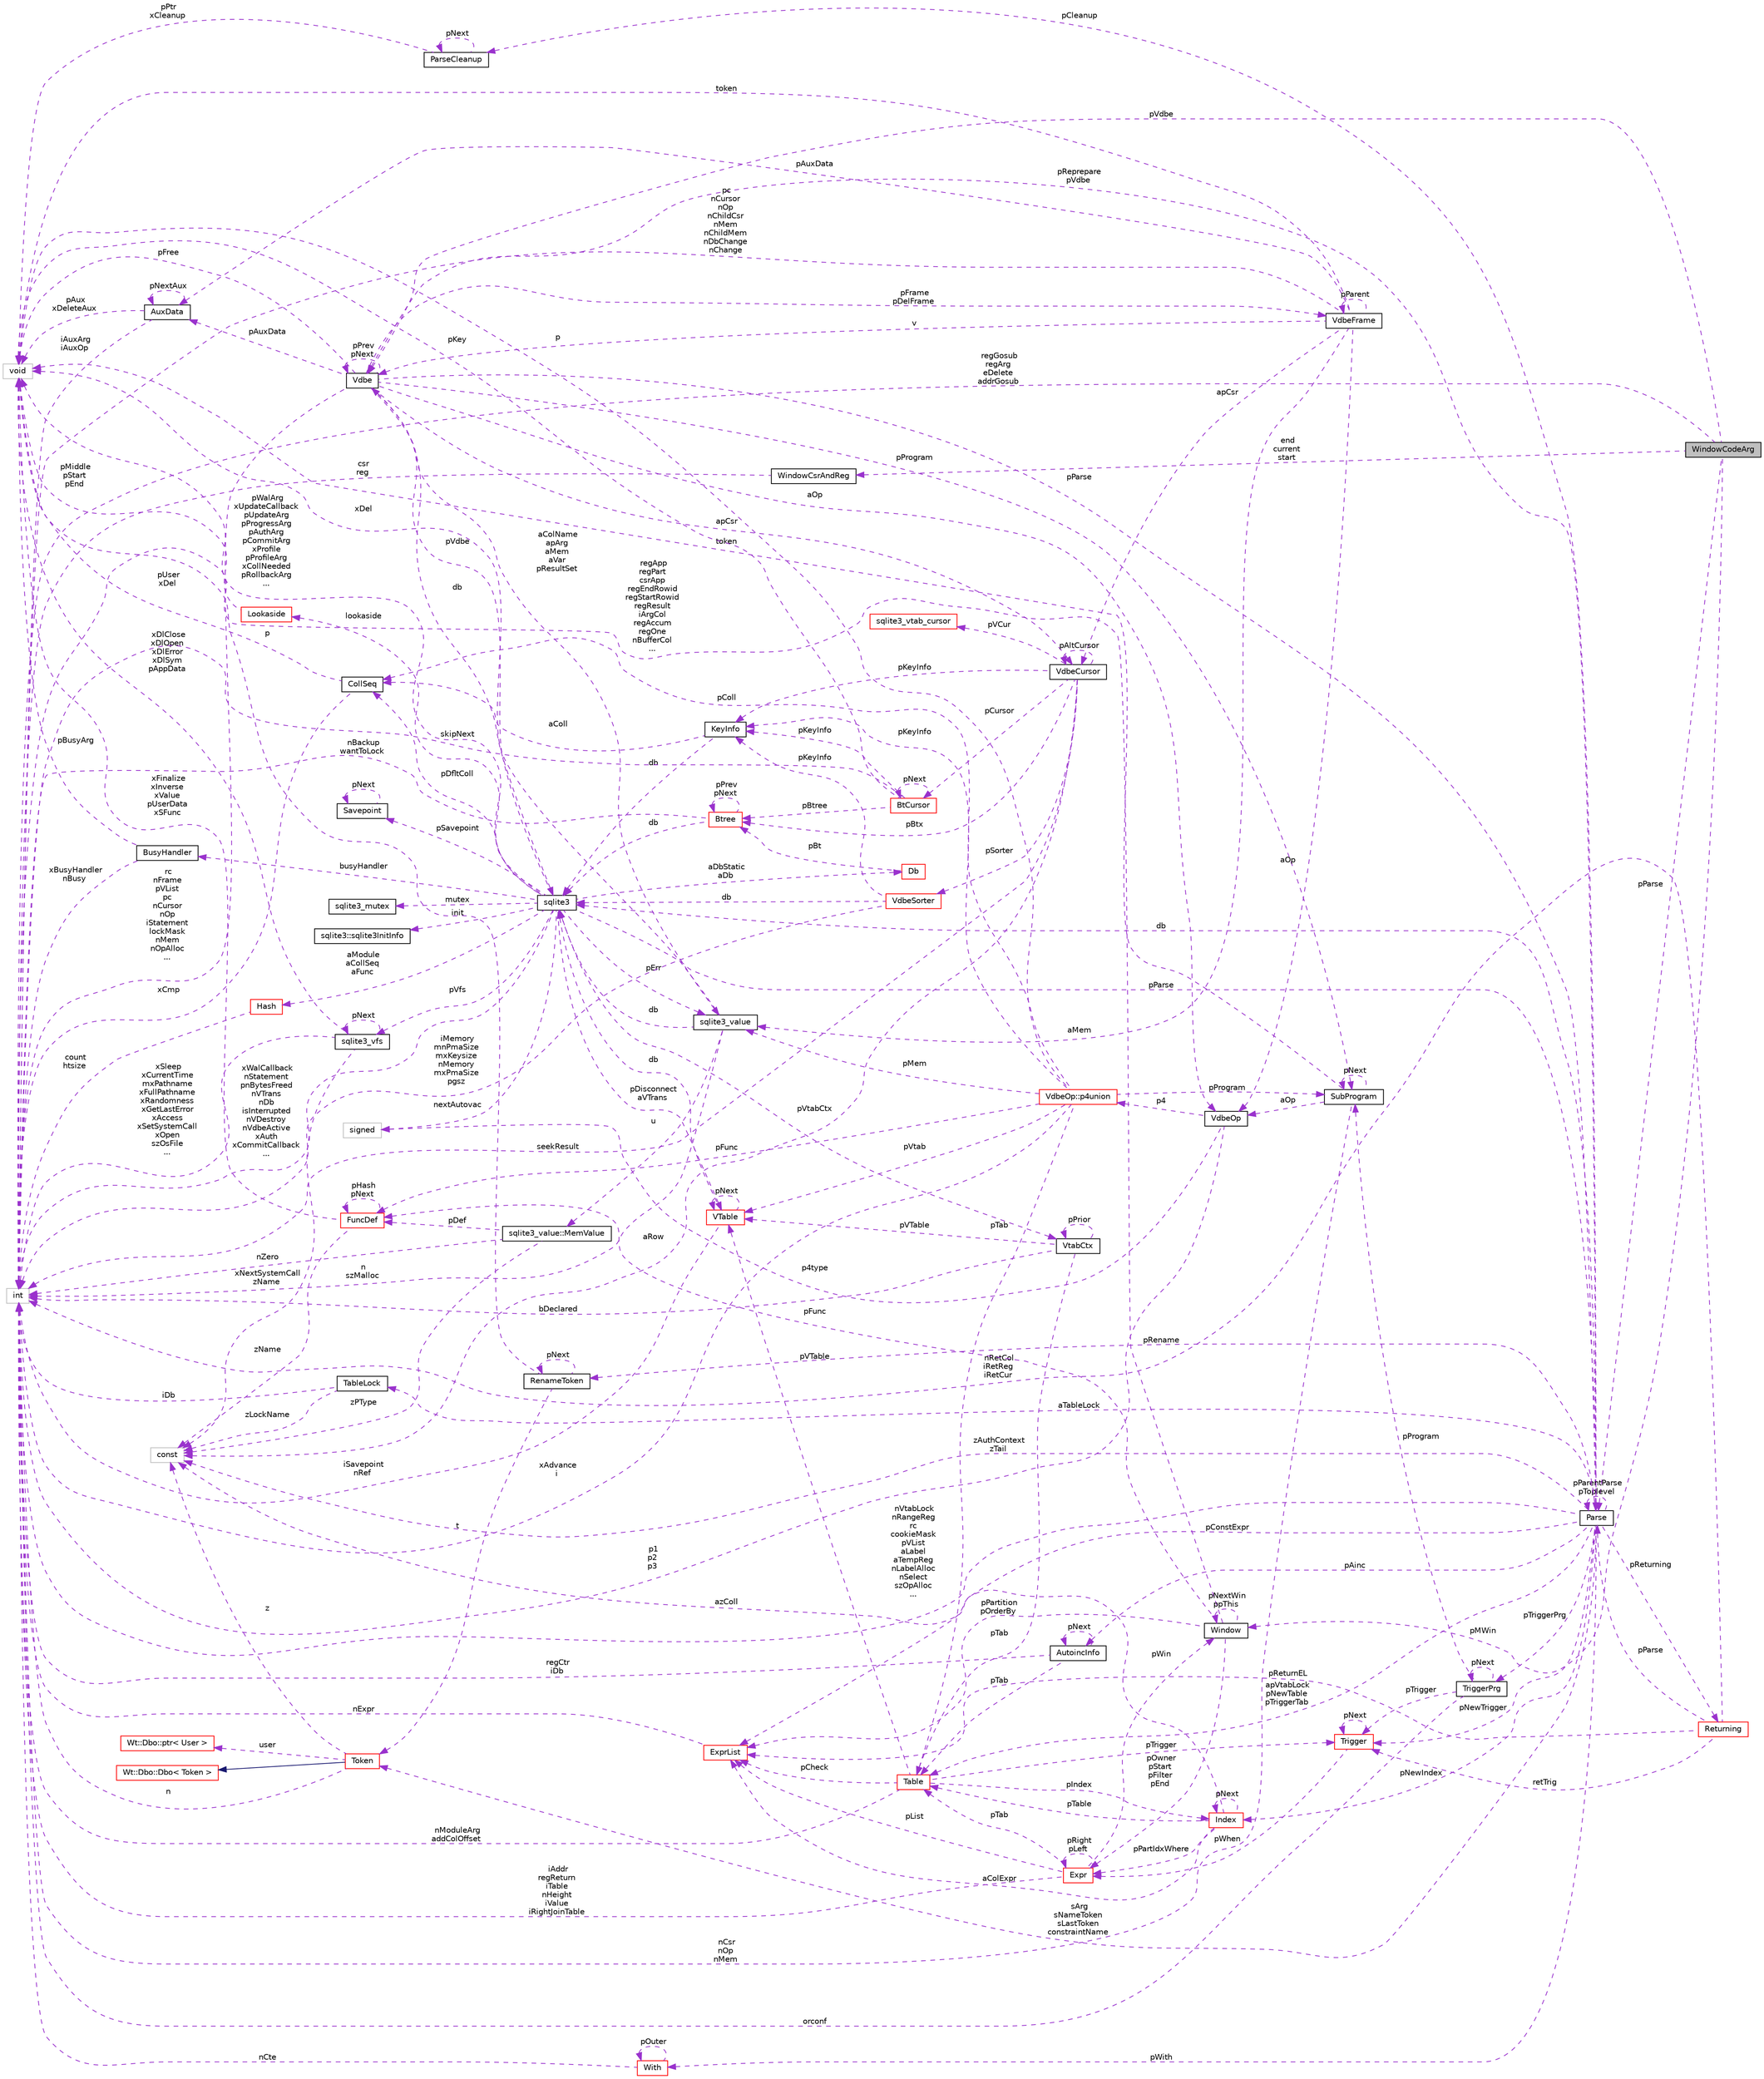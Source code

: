 digraph "WindowCodeArg"
{
 // LATEX_PDF_SIZE
  edge [fontname="Helvetica",fontsize="10",labelfontname="Helvetica",labelfontsize="10"];
  node [fontname="Helvetica",fontsize="10",shape=record];
  rankdir="LR";
  Node1 [label="WindowCodeArg",height=0.2,width=0.4,color="black", fillcolor="grey75", style="filled", fontcolor="black",tooltip=" "];
  Node2 -> Node1 [dir="back",color="darkorchid3",fontsize="10",style="dashed",label=" pVdbe" ,fontname="Helvetica"];
  Node2 [label="Vdbe",height=0.2,width=0.4,color="black", fillcolor="white", style="filled",URL="$structVdbe.html",tooltip=" "];
  Node2 -> Node2 [dir="back",color="darkorchid3",fontsize="10",style="dashed",label=" pPrev\npNext" ,fontname="Helvetica"];
  Node3 -> Node2 [dir="back",color="darkorchid3",fontsize="10",style="dashed",label=" db" ,fontname="Helvetica"];
  Node3 [label="sqlite3",height=0.2,width=0.4,color="black", fillcolor="white", style="filled",URL="$structsqlite3.html",tooltip=" "];
  Node2 -> Node3 [dir="back",color="darkorchid3",fontsize="10",style="dashed",label=" pVdbe" ,fontname="Helvetica"];
  Node4 -> Node3 [dir="back",color="darkorchid3",fontsize="10",style="dashed",label=" pSavepoint" ,fontname="Helvetica"];
  Node4 [label="Savepoint",height=0.2,width=0.4,color="black", fillcolor="white", style="filled",URL="$structSavepoint.html",tooltip=" "];
  Node4 -> Node4 [dir="back",color="darkorchid3",fontsize="10",style="dashed",label=" pNext" ,fontname="Helvetica"];
  Node5 -> Node3 [dir="back",color="darkorchid3",fontsize="10",style="dashed",label=" pWalArg\nxUpdateCallback\npUpdateArg\npProgressArg\npAuthArg\npCommitArg\nxProfile\npProfileArg\nxCollNeeded\npRollbackArg\n..." ,fontname="Helvetica"];
  Node5 [label="void",height=0.2,width=0.4,color="grey75", fillcolor="white", style="filled",tooltip=" "];
  Node6 -> Node3 [dir="back",color="darkorchid3",fontsize="10",style="dashed",label=" lookaside" ,fontname="Helvetica"];
  Node6 [label="Lookaside",height=0.2,width=0.4,color="red", fillcolor="white", style="filled",URL="$structLookaside.html",tooltip=" "];
  Node5 -> Node6 [dir="back",color="darkorchid3",fontsize="10",style="dashed",label=" pMiddle\npStart\npEnd" ,fontname="Helvetica"];
  Node8 -> Node3 [dir="back",color="darkorchid3",fontsize="10",style="dashed",label=" pErr" ,fontname="Helvetica"];
  Node8 [label="sqlite3_value",height=0.2,width=0.4,color="black", fillcolor="white", style="filled",URL="$structsqlite3__value.html",tooltip=" "];
  Node3 -> Node8 [dir="back",color="darkorchid3",fontsize="10",style="dashed",label=" db" ,fontname="Helvetica"];
  Node5 -> Node8 [dir="back",color="darkorchid3",fontsize="10",style="dashed",label=" xDel" ,fontname="Helvetica"];
  Node9 -> Node8 [dir="back",color="darkorchid3",fontsize="10",style="dashed",label=" u" ,fontname="Helvetica"];
  Node9 [label="sqlite3_value::MemValue",height=0.2,width=0.4,color="black", fillcolor="white", style="filled",URL="$unionsqlite3__value_1_1MemValue.html",tooltip=" "];
  Node10 -> Node9 [dir="back",color="darkorchid3",fontsize="10",style="dashed",label=" nZero" ,fontname="Helvetica"];
  Node10 [label="int",height=0.2,width=0.4,color="grey75", fillcolor="white", style="filled",tooltip=" "];
  Node11 -> Node9 [dir="back",color="darkorchid3",fontsize="10",style="dashed",label=" zPType" ,fontname="Helvetica"];
  Node11 [label="const",height=0.2,width=0.4,color="grey75", fillcolor="white", style="filled",tooltip=" "];
  Node12 -> Node9 [dir="back",color="darkorchid3",fontsize="10",style="dashed",label=" pDef" ,fontname="Helvetica"];
  Node12 [label="FuncDef",height=0.2,width=0.4,color="red", fillcolor="white", style="filled",URL="$structFuncDef.html",tooltip=" "];
  Node5 -> Node12 [dir="back",color="darkorchid3",fontsize="10",style="dashed",label=" xFinalize\nxInverse\nxValue\npUserData\nxSFunc" ,fontname="Helvetica"];
  Node11 -> Node12 [dir="back",color="darkorchid3",fontsize="10",style="dashed",label=" zName" ,fontname="Helvetica"];
  Node12 -> Node12 [dir="back",color="darkorchid3",fontsize="10",style="dashed",label=" pHash\npNext" ,fontname="Helvetica"];
  Node10 -> Node8 [dir="back",color="darkorchid3",fontsize="10",style="dashed",label=" n\nszMalloc" ,fontname="Helvetica"];
  Node14 -> Node3 [dir="back",color="darkorchid3",fontsize="10",style="dashed",label=" mutex" ,fontname="Helvetica"];
  Node14 [label="sqlite3_mutex",height=0.2,width=0.4,color="black", fillcolor="white", style="filled",URL="$structsqlite3__mutex.html",tooltip=" "];
  Node15 -> Node3 [dir="back",color="darkorchid3",fontsize="10",style="dashed",label=" pVfs" ,fontname="Helvetica"];
  Node15 [label="sqlite3_vfs",height=0.2,width=0.4,color="black", fillcolor="white", style="filled",URL="$structsqlite3__vfs.html",tooltip=" "];
  Node5 -> Node15 [dir="back",color="darkorchid3",fontsize="10",style="dashed",label=" xDlClose\nxDlOpen\nxDlError\nxDlSym\npAppData" ,fontname="Helvetica"];
  Node15 -> Node15 [dir="back",color="darkorchid3",fontsize="10",style="dashed",label=" pNext" ,fontname="Helvetica"];
  Node10 -> Node15 [dir="back",color="darkorchid3",fontsize="10",style="dashed",label=" xSleep\nxCurrentTime\nmxPathname\nxFullPathname\nxRandomness\nxGetLastError\nxAccess\nxSetSystemCall\nxOpen\nszOsFile\n..." ,fontname="Helvetica"];
  Node11 -> Node15 [dir="back",color="darkorchid3",fontsize="10",style="dashed",label=" xNextSystemCall\nzName" ,fontname="Helvetica"];
  Node16 -> Node3 [dir="back",color="darkorchid3",fontsize="10",style="dashed",label=" init" ,fontname="Helvetica"];
  Node16 [label="sqlite3::sqlite3InitInfo",height=0.2,width=0.4,color="black", fillcolor="white", style="filled",URL="$structsqlite3_1_1sqlite3InitInfo.html",tooltip=" "];
  Node17 -> Node3 [dir="back",color="darkorchid3",fontsize="10",style="dashed",label=" busyHandler" ,fontname="Helvetica"];
  Node17 [label="BusyHandler",height=0.2,width=0.4,color="black", fillcolor="white", style="filled",URL="$structBusyHandler.html",tooltip=" "];
  Node5 -> Node17 [dir="back",color="darkorchid3",fontsize="10",style="dashed",label=" pBusyArg" ,fontname="Helvetica"];
  Node10 -> Node17 [dir="back",color="darkorchid3",fontsize="10",style="dashed",label=" xBusyHandler\nnBusy" ,fontname="Helvetica"];
  Node18 -> Node3 [dir="back",color="darkorchid3",fontsize="10",style="dashed",label=" pVtabCtx" ,fontname="Helvetica"];
  Node18 [label="VtabCtx",height=0.2,width=0.4,color="black", fillcolor="white", style="filled",URL="$structVtabCtx.html",tooltip=" "];
  Node18 -> Node18 [dir="back",color="darkorchid3",fontsize="10",style="dashed",label=" pPrior" ,fontname="Helvetica"];
  Node10 -> Node18 [dir="back",color="darkorchid3",fontsize="10",style="dashed",label=" bDeclared" ,fontname="Helvetica"];
  Node19 -> Node18 [dir="back",color="darkorchid3",fontsize="10",style="dashed",label=" pVTable" ,fontname="Helvetica"];
  Node19 [label="VTable",height=0.2,width=0.4,color="red", fillcolor="white", style="filled",URL="$structVTable.html",tooltip=" "];
  Node3 -> Node19 [dir="back",color="darkorchid3",fontsize="10",style="dashed",label=" db" ,fontname="Helvetica"];
  Node19 -> Node19 [dir="back",color="darkorchid3",fontsize="10",style="dashed",label=" pNext" ,fontname="Helvetica"];
  Node10 -> Node19 [dir="back",color="darkorchid3",fontsize="10",style="dashed",label=" iSavepoint\nnRef" ,fontname="Helvetica"];
  Node21 -> Node18 [dir="back",color="darkorchid3",fontsize="10",style="dashed",label=" pTab" ,fontname="Helvetica"];
  Node21 [label="Table",height=0.2,width=0.4,color="red", fillcolor="white", style="filled",URL="$structTable.html",tooltip=" "];
  Node19 -> Node21 [dir="back",color="darkorchid3",fontsize="10",style="dashed",label=" pVTable" ,fontname="Helvetica"];
  Node10 -> Node21 [dir="back",color="darkorchid3",fontsize="10",style="dashed",label=" nModuleArg\naddColOffset" ,fontname="Helvetica"];
  Node45 -> Node21 [dir="back",color="darkorchid3",fontsize="10",style="dashed",label=" pTrigger" ,fontname="Helvetica"];
  Node45 [label="Trigger",height=0.2,width=0.4,color="red", fillcolor="white", style="filled",URL="$structTrigger.html",tooltip=" "];
  Node27 -> Node45 [dir="back",color="darkorchid3",fontsize="10",style="dashed",label=" pWhen" ,fontname="Helvetica"];
  Node27 [label="Expr",height=0.2,width=0.4,color="red", fillcolor="white", style="filled",URL="$structExpr.html",tooltip=" "];
  Node27 -> Node27 [dir="back",color="darkorchid3",fontsize="10",style="dashed",label=" pRight\npLeft" ,fontname="Helvetica"];
  Node10 -> Node27 [dir="back",color="darkorchid3",fontsize="10",style="dashed",label=" iAddr\nregReturn\niTable\nnHeight\niValue\niRightJoinTable" ,fontname="Helvetica"];
  Node21 -> Node27 [dir="back",color="darkorchid3",fontsize="10",style="dashed",label=" pTab" ,fontname="Helvetica"];
  Node31 -> Node27 [dir="back",color="darkorchid3",fontsize="10",style="dashed",label=" pList" ,fontname="Helvetica"];
  Node31 [label="ExprList",height=0.2,width=0.4,color="red", fillcolor="white", style="filled",URL="$structExprList.html",tooltip=" "];
  Node10 -> Node31 [dir="back",color="darkorchid3",fontsize="10",style="dashed",label=" nExpr" ,fontname="Helvetica"];
  Node42 -> Node27 [dir="back",color="darkorchid3",fontsize="10",style="dashed",label=" pWin" ,fontname="Helvetica"];
  Node42 [label="Window",height=0.2,width=0.4,color="black", fillcolor="white", style="filled",URL="$structWindow.html",tooltip=" "];
  Node27 -> Node42 [dir="back",color="darkorchid3",fontsize="10",style="dashed",label=" pOwner\npStart\npFilter\npEnd" ,fontname="Helvetica"];
  Node10 -> Node42 [dir="back",color="darkorchid3",fontsize="10",style="dashed",label=" regApp\nregPart\ncsrApp\nregEndRowid\nregStartRowid\nregResult\niArgCol\nregAccum\nregOne\nnBufferCol\n..." ,fontname="Helvetica"];
  Node31 -> Node42 [dir="back",color="darkorchid3",fontsize="10",style="dashed",label=" pPartition\npOrderBy" ,fontname="Helvetica"];
  Node12 -> Node42 [dir="back",color="darkorchid3",fontsize="10",style="dashed",label=" pFunc" ,fontname="Helvetica"];
  Node42 -> Node42 [dir="back",color="darkorchid3",fontsize="10",style="dashed",label=" pNextWin\nppThis" ,fontname="Helvetica"];
  Node45 -> Node45 [dir="back",color="darkorchid3",fontsize="10",style="dashed",label=" pNext" ,fontname="Helvetica"];
  Node31 -> Node21 [dir="back",color="darkorchid3",fontsize="10",style="dashed",label=" pCheck" ,fontname="Helvetica"];
  Node41 -> Node21 [dir="back",color="darkorchid3",fontsize="10",style="dashed",label=" pIndex" ,fontname="Helvetica"];
  Node41 [label="Index",height=0.2,width=0.4,color="red", fillcolor="white", style="filled",URL="$structIndex.html",tooltip=" "];
  Node27 -> Node41 [dir="back",color="darkorchid3",fontsize="10",style="dashed",label=" pPartIdxWhere" ,fontname="Helvetica"];
  Node21 -> Node41 [dir="back",color="darkorchid3",fontsize="10",style="dashed",label=" pTable" ,fontname="Helvetica"];
  Node31 -> Node41 [dir="back",color="darkorchid3",fontsize="10",style="dashed",label=" aColExpr" ,fontname="Helvetica"];
  Node11 -> Node41 [dir="back",color="darkorchid3",fontsize="10",style="dashed",label=" azColl" ,fontname="Helvetica"];
  Node41 -> Node41 [dir="back",color="darkorchid3",fontsize="10",style="dashed",label=" pNext" ,fontname="Helvetica"];
  Node49 -> Node3 [dir="back",color="darkorchid3",fontsize="10",style="dashed",label=" pDfltColl" ,fontname="Helvetica"];
  Node49 [label="CollSeq",height=0.2,width=0.4,color="black", fillcolor="white", style="filled",URL="$structCollSeq.html",tooltip=" "];
  Node5 -> Node49 [dir="back",color="darkorchid3",fontsize="10",style="dashed",label=" pUser\nxDel" ,fontname="Helvetica"];
  Node10 -> Node49 [dir="back",color="darkorchid3",fontsize="10",style="dashed",label=" xCmp" ,fontname="Helvetica"];
  Node19 -> Node3 [dir="back",color="darkorchid3",fontsize="10",style="dashed",label=" pDisconnect\naVTrans" ,fontname="Helvetica"];
  Node10 -> Node3 [dir="back",color="darkorchid3",fontsize="10",style="dashed",label=" xWalCallback\nnStatement\npnBytesFreed\nnVTrans\nnDb\nisInterrupted\nnVDestroy\nnVdbeActive\nxAuth\nxCommitCallback\n..." ,fontname="Helvetica"];
  Node50 -> Node3 [dir="back",color="darkorchid3",fontsize="10",style="dashed",label=" nextAutovac" ,fontname="Helvetica"];
  Node50 [label="signed",height=0.2,width=0.4,color="grey75", fillcolor="white", style="filled",tooltip=" "];
  Node51 -> Node3 [dir="back",color="darkorchid3",fontsize="10",style="dashed",label=" aDbStatic\naDb" ,fontname="Helvetica"];
  Node51 [label="Db",height=0.2,width=0.4,color="red", fillcolor="white", style="filled",URL="$structDb.html",tooltip=" "];
  Node52 -> Node51 [dir="back",color="darkorchid3",fontsize="10",style="dashed",label=" pBt" ,fontname="Helvetica"];
  Node52 [label="Btree",height=0.2,width=0.4,color="red", fillcolor="white", style="filled",URL="$structBtree.html",tooltip=" "];
  Node3 -> Node52 [dir="back",color="darkorchid3",fontsize="10",style="dashed",label=" db" ,fontname="Helvetica"];
  Node10 -> Node52 [dir="back",color="darkorchid3",fontsize="10",style="dashed",label=" nBackup\nwantToLock" ,fontname="Helvetica"];
  Node52 -> Node52 [dir="back",color="darkorchid3",fontsize="10",style="dashed",label=" pPrev\npNext" ,fontname="Helvetica"];
  Node23 -> Node3 [dir="back",color="darkorchid3",fontsize="10",style="dashed",label=" aModule\naCollSeq\naFunc" ,fontname="Helvetica"];
  Node23 [label="Hash",height=0.2,width=0.4,color="red", fillcolor="white", style="filled",URL="$structHash.html",tooltip=" "];
  Node10 -> Node23 [dir="back",color="darkorchid3",fontsize="10",style="dashed",label=" count\nhtsize" ,fontname="Helvetica"];
  Node69 -> Node3 [dir="back",color="darkorchid3",fontsize="10",style="dashed",label=" pParse" ,fontname="Helvetica"];
  Node69 [label="Parse",height=0.2,width=0.4,color="black", fillcolor="white", style="filled",URL="$structParse.html",tooltip=" "];
  Node2 -> Node69 [dir="back",color="darkorchid3",fontsize="10",style="dashed",label=" pReprepare\npVdbe" ,fontname="Helvetica"];
  Node3 -> Node69 [dir="back",color="darkorchid3",fontsize="10",style="dashed",label=" db" ,fontname="Helvetica"];
  Node70 -> Node69 [dir="back",color="darkorchid3",fontsize="10",style="dashed",label=" pCleanup" ,fontname="Helvetica"];
  Node70 [label="ParseCleanup",height=0.2,width=0.4,color="black", fillcolor="white", style="filled",URL="$structParseCleanup.html",tooltip=" "];
  Node70 -> Node70 [dir="back",color="darkorchid3",fontsize="10",style="dashed",label=" pNext" ,fontname="Helvetica"];
  Node5 -> Node70 [dir="back",color="darkorchid3",fontsize="10",style="dashed",label=" pPtr\nxCleanup" ,fontname="Helvetica"];
  Node71 -> Node69 [dir="back",color="darkorchid3",fontsize="10",style="dashed",label=" aTableLock" ,fontname="Helvetica"];
  Node71 [label="TableLock",height=0.2,width=0.4,color="black", fillcolor="white", style="filled",URL="$structTableLock.html",tooltip=" "];
  Node10 -> Node71 [dir="back",color="darkorchid3",fontsize="10",style="dashed",label=" iDb" ,fontname="Helvetica"];
  Node11 -> Node71 [dir="back",color="darkorchid3",fontsize="10",style="dashed",label=" zLockName" ,fontname="Helvetica"];
  Node72 -> Node69 [dir="back",color="darkorchid3",fontsize="10",style="dashed",label=" sArg\nsNameToken\nsLastToken\nconstraintName" ,fontname="Helvetica"];
  Node72 [label="Token",height=0.2,width=0.4,color="red", fillcolor="white", style="filled",URL="$classToken.html",tooltip=" "];
  Node73 -> Node72 [dir="back",color="midnightblue",fontsize="10",style="solid",fontname="Helvetica"];
  Node73 [label="Wt::Dbo::Dbo\< Token \>",height=0.2,width=0.4,color="red", fillcolor="white", style="filled",URL="$classWt_1_1Dbo_1_1Dbo.html",tooltip=" "];
  Node82 -> Node72 [dir="back",color="darkorchid3",fontsize="10",style="dashed",label=" user" ,fontname="Helvetica"];
  Node82 [label="Wt::Dbo::ptr\< User \>",height=0.2,width=0.4,color="red", fillcolor="white", style="filled",URL="$classWt_1_1Dbo_1_1ptr.html",tooltip=" "];
  Node10 -> Node72 [dir="back",color="darkorchid3",fontsize="10",style="dashed",label=" n" ,fontname="Helvetica"];
  Node11 -> Node72 [dir="back",color="darkorchid3",fontsize="10",style="dashed",label=" z" ,fontname="Helvetica"];
  Node34 -> Node69 [dir="back",color="darkorchid3",fontsize="10",style="dashed",label=" pWith" ,fontname="Helvetica"];
  Node34 [label="With",height=0.2,width=0.4,color="red", fillcolor="white", style="filled",URL="$structWith.html",tooltip=" "];
  Node34 -> Node34 [dir="back",color="darkorchid3",fontsize="10",style="dashed",label=" pOuter" ,fontname="Helvetica"];
  Node10 -> Node34 [dir="back",color="darkorchid3",fontsize="10",style="dashed",label=" nCte" ,fontname="Helvetica"];
  Node10 -> Node69 [dir="back",color="darkorchid3",fontsize="10",style="dashed",label=" nVtabLock\nnRangeReg\nrc\ncookieMask\npVList\naLabel\naTempReg\nnLabelAlloc\nnSelect\nszOpAlloc\n..." ,fontname="Helvetica"];
  Node21 -> Node69 [dir="back",color="darkorchid3",fontsize="10",style="dashed",label=" apVtabLock\npNewTable\npTriggerTab" ,fontname="Helvetica"];
  Node45 -> Node69 [dir="back",color="darkorchid3",fontsize="10",style="dashed",label=" pNewTrigger" ,fontname="Helvetica"];
  Node86 -> Node69 [dir="back",color="darkorchid3",fontsize="10",style="dashed",label=" pTriggerPrg" ,fontname="Helvetica"];
  Node86 [label="TriggerPrg",height=0.2,width=0.4,color="black", fillcolor="white", style="filled",URL="$structTriggerPrg.html",tooltip=" "];
  Node10 -> Node86 [dir="back",color="darkorchid3",fontsize="10",style="dashed",label=" orconf" ,fontname="Helvetica"];
  Node87 -> Node86 [dir="back",color="darkorchid3",fontsize="10",style="dashed",label=" pProgram" ,fontname="Helvetica"];
  Node87 [label="SubProgram",height=0.2,width=0.4,color="black", fillcolor="white", style="filled",URL="$structSubProgram.html",tooltip=" "];
  Node5 -> Node87 [dir="back",color="darkorchid3",fontsize="10",style="dashed",label=" token" ,fontname="Helvetica"];
  Node10 -> Node87 [dir="back",color="darkorchid3",fontsize="10",style="dashed",label=" nCsr\nnOp\nnMem" ,fontname="Helvetica"];
  Node87 -> Node87 [dir="back",color="darkorchid3",fontsize="10",style="dashed",label=" pNext" ,fontname="Helvetica"];
  Node88 -> Node87 [dir="back",color="darkorchid3",fontsize="10",style="dashed",label=" aOp" ,fontname="Helvetica"];
  Node88 [label="VdbeOp",height=0.2,width=0.4,color="black", fillcolor="white", style="filled",URL="$structVdbeOp.html",tooltip=" "];
  Node89 -> Node88 [dir="back",color="darkorchid3",fontsize="10",style="dashed",label=" p4" ,fontname="Helvetica"];
  Node89 [label="VdbeOp::p4union",height=0.2,width=0.4,color="red", fillcolor="white", style="filled",URL="$unionVdbeOp_1_1p4union.html",tooltip=" "];
  Node5 -> Node89 [dir="back",color="darkorchid3",fontsize="10",style="dashed",label=" p" ,fontname="Helvetica"];
  Node8 -> Node89 [dir="back",color="darkorchid3",fontsize="10",style="dashed",label=" pMem" ,fontname="Helvetica"];
  Node49 -> Node89 [dir="back",color="darkorchid3",fontsize="10",style="dashed",label=" pColl" ,fontname="Helvetica"];
  Node19 -> Node89 [dir="back",color="darkorchid3",fontsize="10",style="dashed",label=" pVtab" ,fontname="Helvetica"];
  Node10 -> Node89 [dir="back",color="darkorchid3",fontsize="10",style="dashed",label=" xAdvance\ni" ,fontname="Helvetica"];
  Node21 -> Node89 [dir="back",color="darkorchid3",fontsize="10",style="dashed",label=" pTab" ,fontname="Helvetica"];
  Node87 -> Node89 [dir="back",color="darkorchid3",fontsize="10",style="dashed",label=" pProgram" ,fontname="Helvetica"];
  Node67 -> Node89 [dir="back",color="darkorchid3",fontsize="10",style="dashed",label=" pKeyInfo" ,fontname="Helvetica"];
  Node67 [label="KeyInfo",height=0.2,width=0.4,color="black", fillcolor="white", style="filled",URL="$structKeyInfo.html",tooltip=" "];
  Node3 -> Node67 [dir="back",color="darkorchid3",fontsize="10",style="dashed",label=" db" ,fontname="Helvetica"];
  Node49 -> Node67 [dir="back",color="darkorchid3",fontsize="10",style="dashed",label=" aColl" ,fontname="Helvetica"];
  Node12 -> Node89 [dir="back",color="darkorchid3",fontsize="10",style="dashed",label=" pFunc" ,fontname="Helvetica"];
  Node10 -> Node88 [dir="back",color="darkorchid3",fontsize="10",style="dashed",label=" p1\np2\np3" ,fontname="Helvetica"];
  Node50 -> Node88 [dir="back",color="darkorchid3",fontsize="10",style="dashed",label=" p4type" ,fontname="Helvetica"];
  Node45 -> Node86 [dir="back",color="darkorchid3",fontsize="10",style="dashed",label=" pTrigger" ,fontname="Helvetica"];
  Node86 -> Node86 [dir="back",color="darkorchid3",fontsize="10",style="dashed",label=" pNext" ,fontname="Helvetica"];
  Node91 -> Node69 [dir="back",color="darkorchid3",fontsize="10",style="dashed",label=" pRename" ,fontname="Helvetica"];
  Node91 [label="RenameToken",height=0.2,width=0.4,color="black", fillcolor="white", style="filled",URL="$structRenameToken.html",tooltip=" "];
  Node72 -> Node91 [dir="back",color="darkorchid3",fontsize="10",style="dashed",label=" t" ,fontname="Helvetica"];
  Node5 -> Node91 [dir="back",color="darkorchid3",fontsize="10",style="dashed",label=" p" ,fontname="Helvetica"];
  Node91 -> Node91 [dir="back",color="darkorchid3",fontsize="10",style="dashed",label=" pNext" ,fontname="Helvetica"];
  Node41 -> Node69 [dir="back",color="darkorchid3",fontsize="10",style="dashed",label=" pNewIndex" ,fontname="Helvetica"];
  Node11 -> Node69 [dir="back",color="darkorchid3",fontsize="10",style="dashed",label=" zAuthContext\nzTail" ,fontname="Helvetica"];
  Node92 -> Node69 [dir="back",color="darkorchid3",fontsize="10",style="dashed",label=" pReturning" ,fontname="Helvetica"];
  Node92 [label="Returning",height=0.2,width=0.4,color="red", fillcolor="white", style="filled",URL="$structReturning.html",tooltip=" "];
  Node10 -> Node92 [dir="back",color="darkorchid3",fontsize="10",style="dashed",label=" nRetCol\niRetReg\niRetCur" ,fontname="Helvetica"];
  Node45 -> Node92 [dir="back",color="darkorchid3",fontsize="10",style="dashed",label=" retTrig" ,fontname="Helvetica"];
  Node31 -> Node92 [dir="back",color="darkorchid3",fontsize="10",style="dashed",label=" pReturnEL" ,fontname="Helvetica"];
  Node69 -> Node92 [dir="back",color="darkorchid3",fontsize="10",style="dashed",label=" pParse" ,fontname="Helvetica"];
  Node93 -> Node69 [dir="back",color="darkorchid3",fontsize="10",style="dashed",label=" pAinc" ,fontname="Helvetica"];
  Node93 [label="AutoincInfo",height=0.2,width=0.4,color="black", fillcolor="white", style="filled",URL="$structAutoincInfo.html",tooltip=" "];
  Node10 -> Node93 [dir="back",color="darkorchid3",fontsize="10",style="dashed",label=" regCtr\niDb" ,fontname="Helvetica"];
  Node21 -> Node93 [dir="back",color="darkorchid3",fontsize="10",style="dashed",label=" pTab" ,fontname="Helvetica"];
  Node93 -> Node93 [dir="back",color="darkorchid3",fontsize="10",style="dashed",label=" pNext" ,fontname="Helvetica"];
  Node31 -> Node69 [dir="back",color="darkorchid3",fontsize="10",style="dashed",label=" pConstExpr" ,fontname="Helvetica"];
  Node69 -> Node69 [dir="back",color="darkorchid3",fontsize="10",style="dashed",label=" pParentParse\npToplevel" ,fontname="Helvetica"];
  Node5 -> Node2 [dir="back",color="darkorchid3",fontsize="10",style="dashed",label=" pFree" ,fontname="Helvetica"];
  Node8 -> Node2 [dir="back",color="darkorchid3",fontsize="10",style="dashed",label=" aColName\napArg\naMem\naVar\npResultSet" ,fontname="Helvetica"];
  Node94 -> Node2 [dir="back",color="darkorchid3",fontsize="10",style="dashed",label=" pFrame\npDelFrame" ,fontname="Helvetica"];
  Node94 [label="VdbeFrame",height=0.2,width=0.4,color="black", fillcolor="white", style="filled",URL="$structVdbeFrame.html",tooltip=" "];
  Node2 -> Node94 [dir="back",color="darkorchid3",fontsize="10",style="dashed",label=" v" ,fontname="Helvetica"];
  Node5 -> Node94 [dir="back",color="darkorchid3",fontsize="10",style="dashed",label=" token" ,fontname="Helvetica"];
  Node8 -> Node94 [dir="back",color="darkorchid3",fontsize="10",style="dashed",label=" aMem" ,fontname="Helvetica"];
  Node94 -> Node94 [dir="back",color="darkorchid3",fontsize="10",style="dashed",label=" pParent" ,fontname="Helvetica"];
  Node10 -> Node94 [dir="back",color="darkorchid3",fontsize="10",style="dashed",label=" pc\nnCursor\nnOp\nnChildCsr\nnMem\nnChildMem\nnDbChange\nnChange" ,fontname="Helvetica"];
  Node95 -> Node94 [dir="back",color="darkorchid3",fontsize="10",style="dashed",label=" pAuxData" ,fontname="Helvetica"];
  Node95 [label="AuxData",height=0.2,width=0.4,color="black", fillcolor="white", style="filled",URL="$structAuxData.html",tooltip=" "];
  Node5 -> Node95 [dir="back",color="darkorchid3",fontsize="10",style="dashed",label=" pAux\nxDeleteAux" ,fontname="Helvetica"];
  Node10 -> Node95 [dir="back",color="darkorchid3",fontsize="10",style="dashed",label=" iAuxArg\niAuxOp" ,fontname="Helvetica"];
  Node95 -> Node95 [dir="back",color="darkorchid3",fontsize="10",style="dashed",label=" pNextAux" ,fontname="Helvetica"];
  Node96 -> Node94 [dir="back",color="darkorchid3",fontsize="10",style="dashed",label=" apCsr" ,fontname="Helvetica"];
  Node96 [label="VdbeCursor",height=0.2,width=0.4,color="black", fillcolor="white", style="filled",URL="$structVdbeCursor.html",tooltip=" "];
  Node54 -> Node96 [dir="back",color="darkorchid3",fontsize="10",style="dashed",label=" pCursor" ,fontname="Helvetica"];
  Node54 [label="BtCursor",height=0.2,width=0.4,color="red", fillcolor="white", style="filled",URL="$structBtCursor.html",tooltip=" "];
  Node54 -> Node54 [dir="back",color="darkorchid3",fontsize="10",style="dashed",label=" pNext" ,fontname="Helvetica"];
  Node5 -> Node54 [dir="back",color="darkorchid3",fontsize="10",style="dashed",label=" pKey" ,fontname="Helvetica"];
  Node10 -> Node54 [dir="back",color="darkorchid3",fontsize="10",style="dashed",label=" skipNext" ,fontname="Helvetica"];
  Node67 -> Node54 [dir="back",color="darkorchid3",fontsize="10",style="dashed",label=" pKeyInfo" ,fontname="Helvetica"];
  Node52 -> Node54 [dir="back",color="darkorchid3",fontsize="10",style="dashed",label=" pBtree" ,fontname="Helvetica"];
  Node10 -> Node96 [dir="back",color="darkorchid3",fontsize="10",style="dashed",label=" seekResult" ,fontname="Helvetica"];
  Node97 -> Node96 [dir="back",color="darkorchid3",fontsize="10",style="dashed",label=" pVCur" ,fontname="Helvetica"];
  Node97 [label="sqlite3_vtab_cursor",height=0.2,width=0.4,color="red", fillcolor="white", style="filled",URL="$structsqlite3__vtab__cursor.html",tooltip=" "];
  Node96 -> Node96 [dir="back",color="darkorchid3",fontsize="10",style="dashed",label=" pAltCursor" ,fontname="Helvetica"];
  Node67 -> Node96 [dir="back",color="darkorchid3",fontsize="10",style="dashed",label=" pKeyInfo" ,fontname="Helvetica"];
  Node98 -> Node96 [dir="back",color="darkorchid3",fontsize="10",style="dashed",label=" pSorter" ,fontname="Helvetica"];
  Node98 [label="VdbeSorter",height=0.2,width=0.4,color="red", fillcolor="white", style="filled",URL="$structVdbeSorter.html",tooltip=" "];
  Node3 -> Node98 [dir="back",color="darkorchid3",fontsize="10",style="dashed",label=" db" ,fontname="Helvetica"];
  Node10 -> Node98 [dir="back",color="darkorchid3",fontsize="10",style="dashed",label=" iMemory\nmnPmaSize\nmxKeysize\nnMemory\nmxPmaSize\npgsz" ,fontname="Helvetica"];
  Node67 -> Node98 [dir="back",color="darkorchid3",fontsize="10",style="dashed",label=" pKeyInfo" ,fontname="Helvetica"];
  Node52 -> Node96 [dir="back",color="darkorchid3",fontsize="10",style="dashed",label=" pBtx" ,fontname="Helvetica"];
  Node11 -> Node96 [dir="back",color="darkorchid3",fontsize="10",style="dashed",label=" aRow" ,fontname="Helvetica"];
  Node88 -> Node94 [dir="back",color="darkorchid3",fontsize="10",style="dashed",label=" aOp" ,fontname="Helvetica"];
  Node10 -> Node2 [dir="back",color="darkorchid3",fontsize="10",style="dashed",label=" rc\nnFrame\npVList\npc\nnCursor\nnOp\niStatement\nlockMask\nnMem\nnOpAlloc\n..." ,fontname="Helvetica"];
  Node95 -> Node2 [dir="back",color="darkorchid3",fontsize="10",style="dashed",label=" pAuxData" ,fontname="Helvetica"];
  Node87 -> Node2 [dir="back",color="darkorchid3",fontsize="10",style="dashed",label=" pProgram" ,fontname="Helvetica"];
  Node96 -> Node2 [dir="back",color="darkorchid3",fontsize="10",style="dashed",label=" apCsr" ,fontname="Helvetica"];
  Node69 -> Node2 [dir="back",color="darkorchid3",fontsize="10",style="dashed",label=" pParse" ,fontname="Helvetica"];
  Node88 -> Node2 [dir="back",color="darkorchid3",fontsize="10",style="dashed",label=" aOp" ,fontname="Helvetica"];
  Node108 -> Node1 [dir="back",color="darkorchid3",fontsize="10",style="dashed",label=" end\ncurrent\nstart" ,fontname="Helvetica"];
  Node108 [label="WindowCsrAndReg",height=0.2,width=0.4,color="black", fillcolor="white", style="filled",URL="$structWindowCsrAndReg.html",tooltip=" "];
  Node10 -> Node108 [dir="back",color="darkorchid3",fontsize="10",style="dashed",label=" csr\nreg" ,fontname="Helvetica"];
  Node10 -> Node1 [dir="back",color="darkorchid3",fontsize="10",style="dashed",label=" regGosub\nregArg\neDelete\naddrGosub" ,fontname="Helvetica"];
  Node69 -> Node1 [dir="back",color="darkorchid3",fontsize="10",style="dashed",label=" pParse" ,fontname="Helvetica"];
  Node42 -> Node1 [dir="back",color="darkorchid3",fontsize="10",style="dashed",label=" pMWin" ,fontname="Helvetica"];
}

